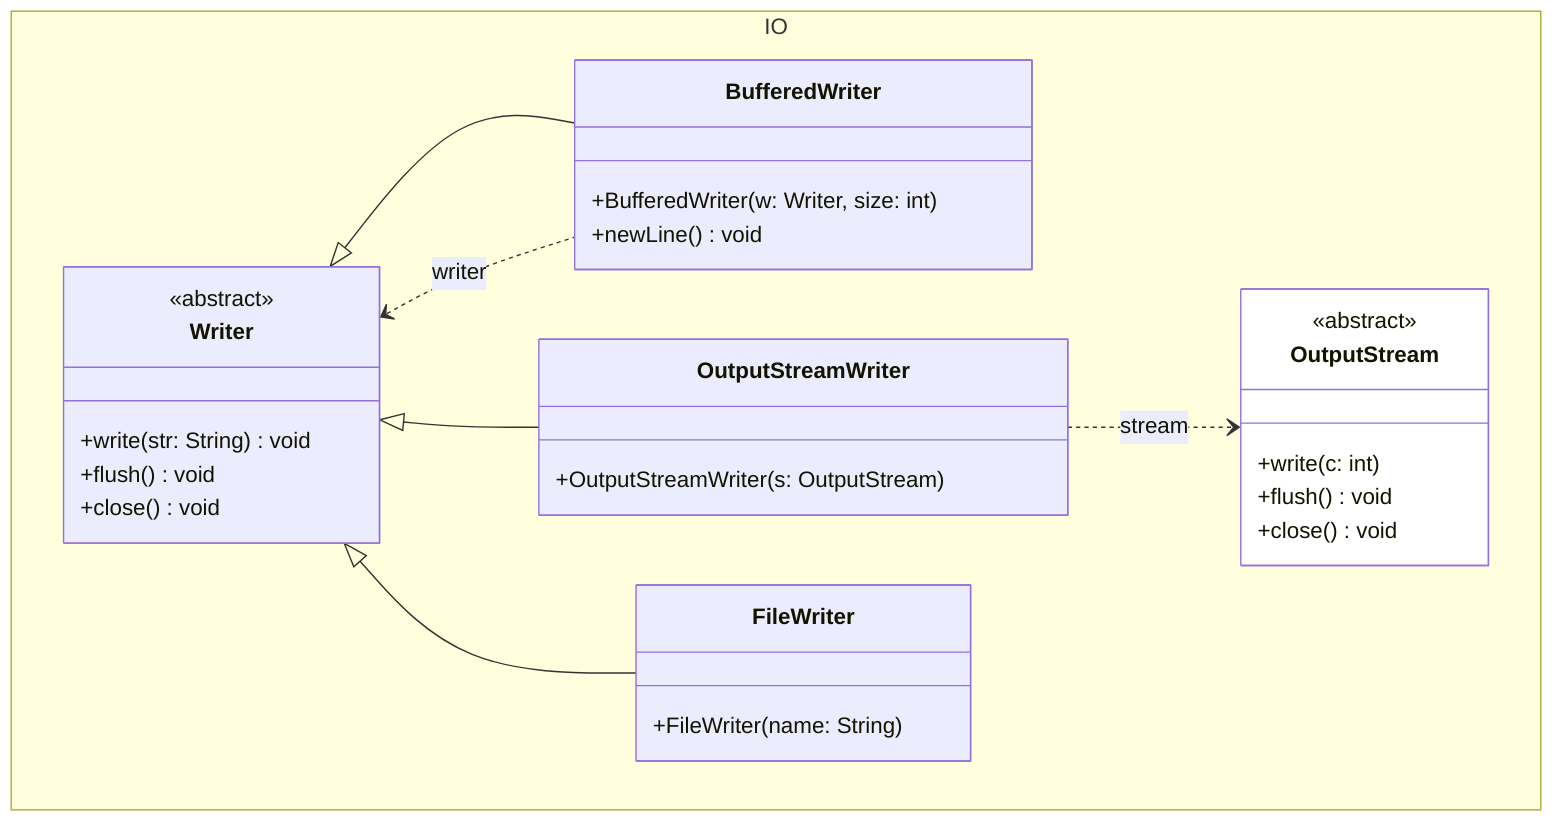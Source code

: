 classDiagram

    namespace IO {

        class OutputStream {
            <<abstract>>
            +write(c: int)
            +flush() void
            +close() void
        }

        class Writer {
            <<abstract>>
            +write(str: String) void
            +flush() void
            +close() void
        }

        class BufferedWriter {
            +BufferedWriter(w: Writer, size: int)
            +newLine() void
        }

        class OutputStreamWriter {
            +OutputStreamWriter(s: OutputStream)
        }

        class FileWriter {
            +FileWriter(name: String)
        }
        
    }

    Writer <|-- BufferedWriter

    Writer <.. BufferedWriter: writer

    Writer <|-- OutputStreamWriter

    Writer <|-- FileWriter

    OutputStreamWriter ..> OutputStream: stream

    style OutputStream fill:white
